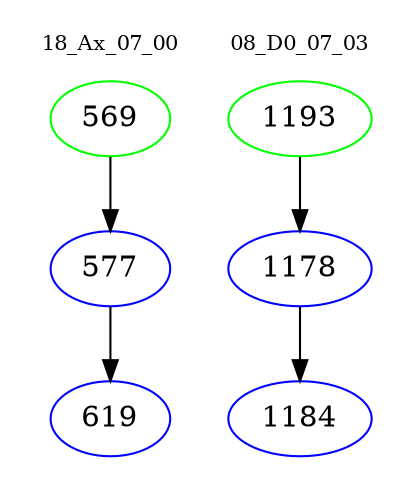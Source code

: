digraph{
subgraph cluster_0 {
color = white
label = "18_Ax_07_00";
fontsize=10;
T0_569 [label="569", color="green"]
T0_569 -> T0_577 [color="black"]
T0_577 [label="577", color="blue"]
T0_577 -> T0_619 [color="black"]
T0_619 [label="619", color="blue"]
}
subgraph cluster_1 {
color = white
label = "08_D0_07_03";
fontsize=10;
T1_1193 [label="1193", color="green"]
T1_1193 -> T1_1178 [color="black"]
T1_1178 [label="1178", color="blue"]
T1_1178 -> T1_1184 [color="black"]
T1_1184 [label="1184", color="blue"]
}
}

